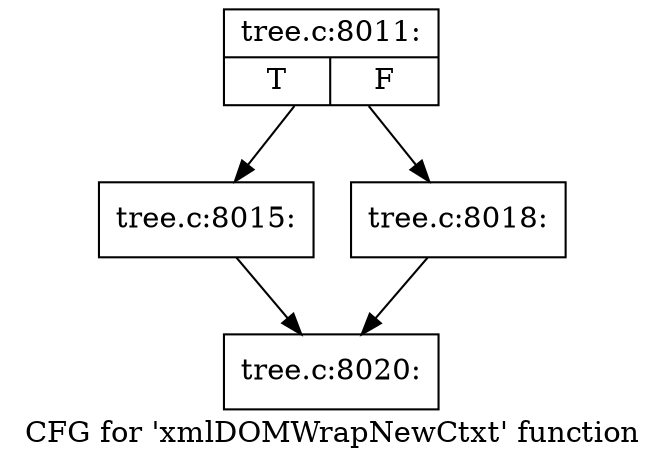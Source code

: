digraph "CFG for 'xmlDOMWrapNewCtxt' function" {
	label="CFG for 'xmlDOMWrapNewCtxt' function";

	Node0x55ad0be3e560 [shape=record,label="{tree.c:8011:|{<s0>T|<s1>F}}"];
	Node0x55ad0be3e560 -> Node0x55ad0be486f0;
	Node0x55ad0be3e560 -> Node0x55ad0be48740;
	Node0x55ad0be486f0 [shape=record,label="{tree.c:8015:}"];
	Node0x55ad0be486f0 -> Node0x55ad0be3e450;
	Node0x55ad0be48740 [shape=record,label="{tree.c:8018:}"];
	Node0x55ad0be48740 -> Node0x55ad0be3e450;
	Node0x55ad0be3e450 [shape=record,label="{tree.c:8020:}"];
}
